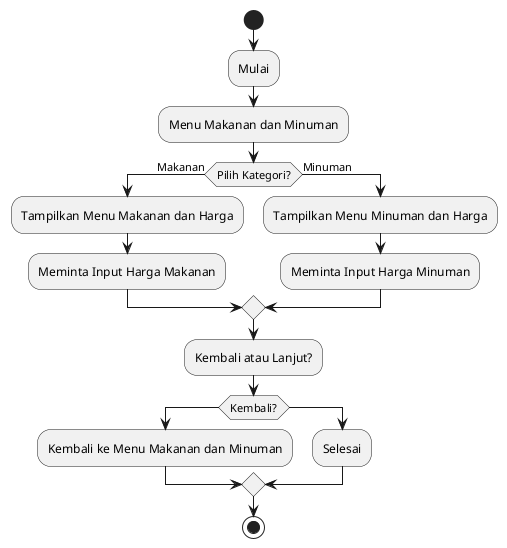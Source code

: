 @startuml
start
:Mulai;
:Menu Makanan dan Minuman;
if (Pilih Kategori?) then (Makanan)
  :Tampilkan Menu Makanan dan Harga;
  :Meminta Input Harga Makanan;
else (Minuman)
  :Tampilkan Menu Minuman dan Harga;
  :Meminta Input Harga Minuman;
endif
:Kembali atau Lanjut?;
if (Kembali?) then
  :Kembali ke Menu Makanan dan Minuman;
else
  :Selesai;
endif
stop
@enduml